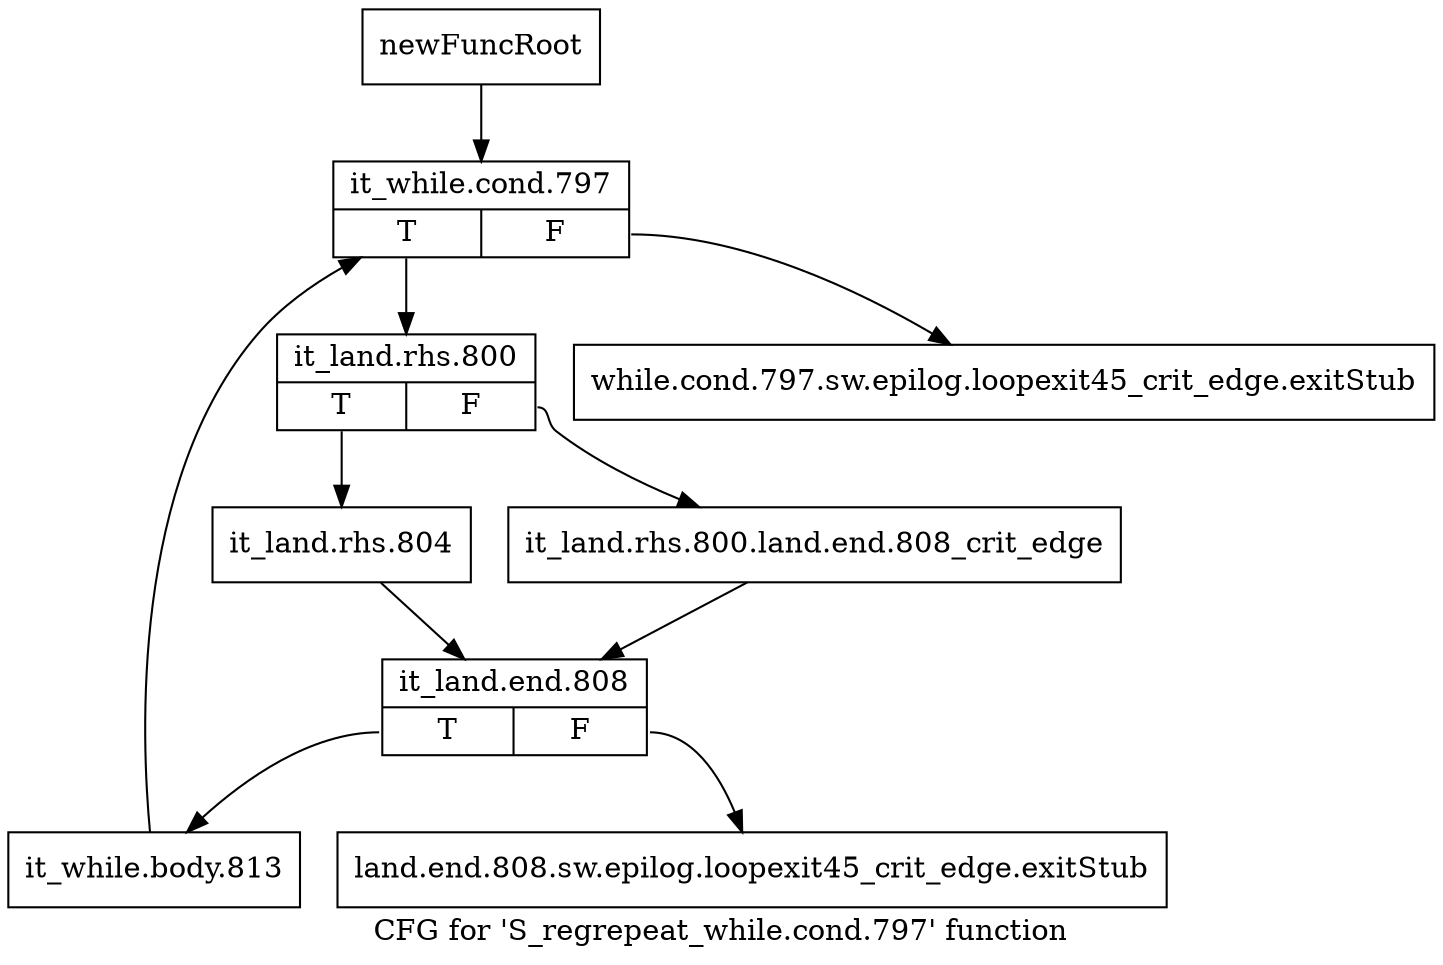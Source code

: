 digraph "CFG for 'S_regrepeat_while.cond.797' function" {
	label="CFG for 'S_regrepeat_while.cond.797' function";

	Node0x543a160 [shape=record,label="{newFuncRoot}"];
	Node0x543a160 -> Node0x543a250;
	Node0x543a1b0 [shape=record,label="{while.cond.797.sw.epilog.loopexit45_crit_edge.exitStub}"];
	Node0x543a200 [shape=record,label="{land.end.808.sw.epilog.loopexit45_crit_edge.exitStub}"];
	Node0x543a250 [shape=record,label="{it_while.cond.797|{<s0>T|<s1>F}}"];
	Node0x543a250:s0 -> Node0x543a2a0;
	Node0x543a250:s1 -> Node0x543a1b0;
	Node0x543a2a0 [shape=record,label="{it_land.rhs.800|{<s0>T|<s1>F}}"];
	Node0x543a2a0:s0 -> Node0x543a340;
	Node0x543a2a0:s1 -> Node0x543a2f0;
	Node0x543a2f0 [shape=record,label="{it_land.rhs.800.land.end.808_crit_edge}"];
	Node0x543a2f0 -> Node0x543a390;
	Node0x543a340 [shape=record,label="{it_land.rhs.804}"];
	Node0x543a340 -> Node0x543a390;
	Node0x543a390 [shape=record,label="{it_land.end.808|{<s0>T|<s1>F}}"];
	Node0x543a390:s0 -> Node0x543a3e0;
	Node0x543a390:s1 -> Node0x543a200;
	Node0x543a3e0 [shape=record,label="{it_while.body.813}"];
	Node0x543a3e0 -> Node0x543a250;
}

